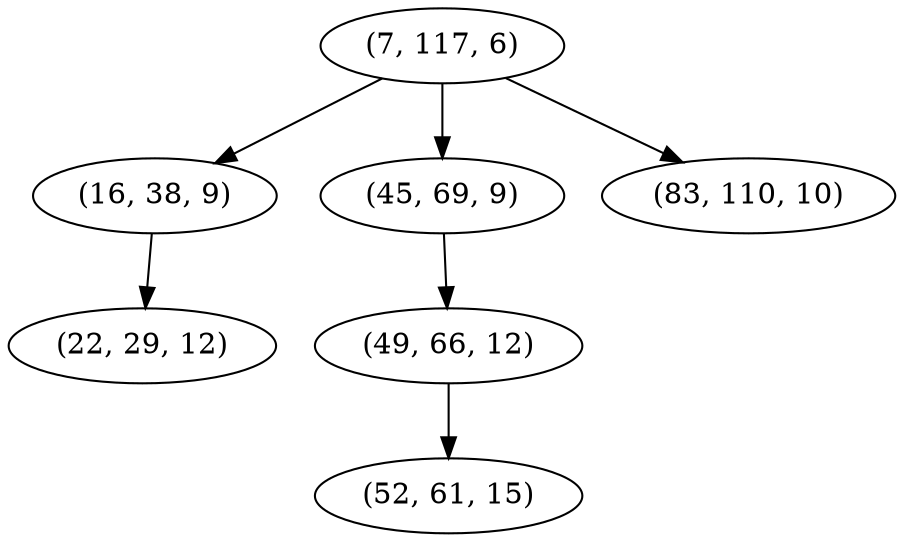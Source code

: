 digraph tree {
    "(7, 117, 6)";
    "(16, 38, 9)";
    "(22, 29, 12)";
    "(45, 69, 9)";
    "(49, 66, 12)";
    "(52, 61, 15)";
    "(83, 110, 10)";
    "(7, 117, 6)" -> "(16, 38, 9)";
    "(7, 117, 6)" -> "(45, 69, 9)";
    "(7, 117, 6)" -> "(83, 110, 10)";
    "(16, 38, 9)" -> "(22, 29, 12)";
    "(45, 69, 9)" -> "(49, 66, 12)";
    "(49, 66, 12)" -> "(52, 61, 15)";
}
